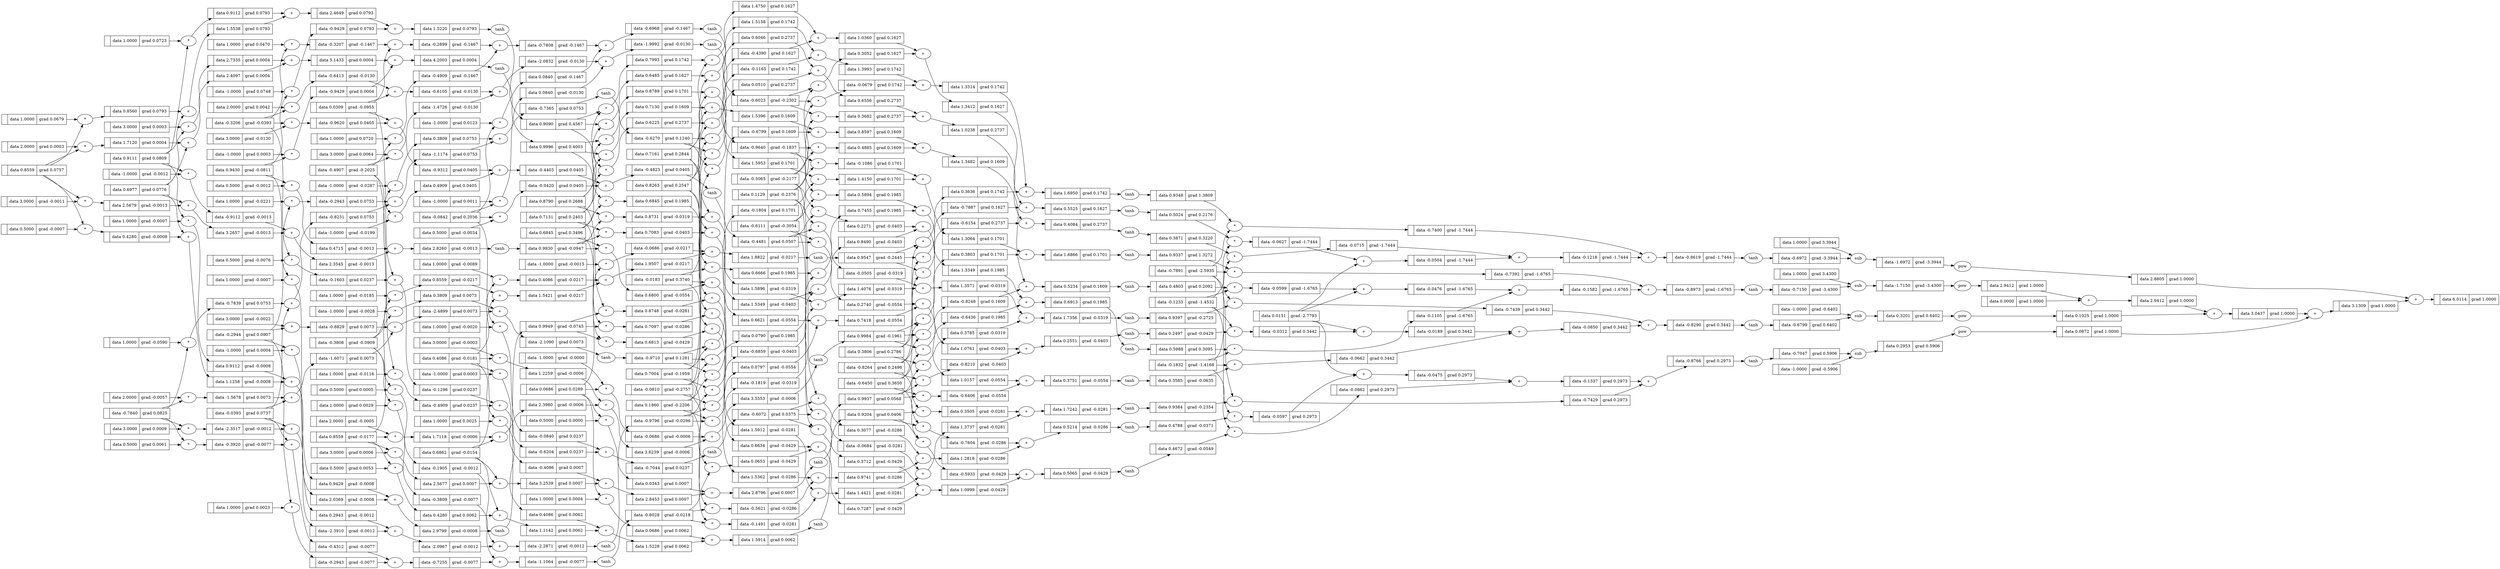 digraph {
	graph [rankdir=LR]
	4357193792 [label="{ | data -0.6204 | grad 0.0237 }" shape=record]
	"4357193792+" [label="+"]
	"4357193792+" -> 4357193792
	4357193888 [label="{ | data 1.0000 | grad -0.0020 }" shape=record]
	4357193984 [label="{ | data -0.0840 | grad 0.0237 }" shape=record]
	"4357193984*" [label="*"]
	"4357193984*" -> 4357193984
	4357194080 [label="{ | data -0.7044 | grad 0.0237 }" shape=record]
	"4357194080+" [label="+"]
	"4357194080+" -> 4357194080
	4357194224 [label="{ | data 0.9204 | grad 0.0406 }" shape=record]
	"4357194224tanh" [label=tanh]
	"4357194224tanh" -> 4357194224
	4357194320 [label="{ | data 0.5000 | grad 0.0053 }" shape=record]
	4357194416 [label="{ | data 0.4280 | grad 0.0062 }" shape=record]
	"4357194416*" [label="*"]
	"4357194416*" -> 4357194416
	4357194512 [label="{ | data 1.1142 | grad 0.0062 }" shape=record]
	"4357194512+" [label="+"]
	"4357194512+" -> 4357194512
	4357194608 [label="{ | data 1.0000 | grad 0.0025 }" shape=record]
	4357194704 [label="{ | data 0.4086 | grad 0.0062 }" shape=record]
	"4357194704*" [label="*"]
	"4357194704*" -> 4357194704
	4357194800 [label="{ | data 1.5228 | grad 0.0062 }" shape=record]
	"4357194800+" [label="+"]
	"4357194800+" -> 4357194800
	4357194896 [label="{ | data 1.0000 | grad 0.0004 }" shape=record]
	4357194992 [label="{ | data 0.0686 | grad 0.0062 }" shape=record]
	"4357194992*" [label="*"]
	"4357194992*" -> 4357194992
	4357195088 [label="{ | data 1.5914 | grad 0.0062 }" shape=record]
	"4357195088+" [label="+"]
	"4357195088+" -> 4357195088
	4357195232 [label="{ | data 0.4788 | grad -0.0371 }" shape=record]
	"4357195232tanh" [label=tanh]
	"4357195232tanh" -> 4357195232
	4357195328 [label="{ | data 0.7097 | grad -0.0286 }" shape=record]
	"4357195328*" [label="*"]
	"4357195328*" -> 4357195328
	4357195424 [label="{ | data 1.5362 | grad -0.0286 }" shape=record]
	"4357195424+" [label="+"]
	"4357195424+" -> 4357195424
	4357195520 [label="{ | data -0.5621 | grad -0.0286 }" shape=record]
	"4357195520*" [label="*"]
	"4357195520*" -> 4357195520
	4357195616 [label="{ | data 0.9741 | grad -0.0286 }" shape=record]
	"4357195616+" [label="+"]
	"4357195616+" -> 4357195616
	4357195712 [label="{ | data 0.3077 | grad -0.0286 }" shape=record]
	"4357195712*" [label="*"]
	"4357195712*" -> 4357195712
	4357195808 [label="{ | data 1.2818 | grad -0.0286 }" shape=record]
	"4357195808+" [label="+"]
	"4357195808+" -> 4357195808
	4357195904 [label="{ | data -0.7604 | grad -0.0286 }" shape=record]
	"4357195904*" [label="*"]
	"4357195904*" -> 4357195904
	4357196000 [label="{ | data 0.5214 | grad -0.0286 }" shape=record]
	"4357196000+" [label="+"]
	"4357196000+" -> 4357196000
	4357196144 [label="{ | data 0.4672 | grad -0.0549 }" shape=record]
	"4357196144tanh" [label=tanh]
	"4357196144tanh" -> 4357196144
	4357196240 [label="{ | data 0.6813 | grad -0.0429 }" shape=record]
	"4357196240*" [label="*"]
	"4357196240*" -> 4357196240
	4357196336 [label="{ | data 0.6634 | grad -0.0429 }" shape=record]
	"4357196336+" [label="+"]
	"4357196336+" -> 4357196336
	4357196432 [label="{ | data 0.0653 | grad -0.0429 }" shape=record]
	"4357196432*" [label="*"]
	"4357196432*" -> 4357196432
	4357196528 [label="{ | data 0.7287 | grad -0.0429 }" shape=record]
	"4357196528+" [label="+"]
	"4357196528+" -> 4357196528
	4357196624 [label="{ | data 0.3712 | grad -0.0429 }" shape=record]
	"4357196624*" [label="*"]
	"4357196624*" -> 4357196624
	4357196720 [label="{ | data 1.0999 | grad -0.0429 }" shape=record]
	"4357196720+" [label="+"]
	"4357196720+" -> 4357196720
	4357196816 [label="{ | data -0.5933 | grad -0.0429 }" shape=record]
	"4357196816*" [label="*"]
	"4357196816*" -> 4357196816
	4357196912 [label="{ | data 0.5065 | grad -0.0429 }" shape=record]
	"4357196912+" [label="+"]
	"4357196912+" -> 4357196912
	4357197056 [label="{ | data 0.9384 | grad -0.2354 }" shape=record]
	"4357197056tanh" [label=tanh]
	"4357197056tanh" -> 4357197056
	4357197152 [label="{ | data 0.8748 | grad -0.0281 }" shape=record]
	"4357197152*" [label="*"]
	"4357197152*" -> 4357197152
	4357197248 [label="{ | data 1.5912 | grad -0.0281 }" shape=record]
	"4357197248+" [label="+"]
	"4357197248+" -> 4357197248
	4357197344 [label="{ | data -0.1491 | grad -0.0281 }" shape=record]
	"4357197344*" [label="*"]
	"4357197344*" -> 4357197344
	4357197440 [label="{ | data 1.4421 | grad -0.0281 }" shape=record]
	"4357197440+" [label="+"]
	"4357197440+" -> 4357197440
	4357197536 [label="{ | data -0.0684 | grad -0.0281 }" shape=record]
	"4357197536*" [label="*"]
	"4357197536*" -> 4357197536
	4357197632 [label="{ | data 1.3737 | grad -0.0281 }" shape=record]
	"4357197632+" [label="+"]
	"4357197632+" -> 4357197632
	4357197728 [label="{ | data 0.3505 | grad -0.0281 }" shape=record]
	"4357197728*" [label="*"]
	"4357197728*" -> 4357197728
	4357165168 [label="{ | data 1.3349 | grad 0.1985 }" shape=record]
	"4357165168+" [label="+"]
	"4357165168+" -> 4357165168
	4357165264 [label="{ | data -0.6436 | grad 0.1985 }" shape=record]
	"4357165264*" [label="*"]
	"4357165264*" -> 4357165264
	4357165360 [label="{ | data 0.6913 | grad 0.1985 }" shape=record]
	"4357165360+" [label="+"]
	"4357165360+" -> 4357165360
	4357165504 [label="{ | data 0.9337 | grad 1.3272 }" shape=record]
	"4357165504tanh" [label=tanh]
	"4357165504tanh" -> 4357165504
	4357165600 [label="{ | data 0.8789 | grad 0.1701 }" shape=record]
	"4357165600*" [label="*"]
	"4357165600*" -> 4357165600
	4357165696 [label="{ | data 1.5953 | grad 0.1701 }" shape=record]
	"4357165696+" [label="+"]
	"4357165696+" -> 4357165696
	4357165792 [label="{ | data -0.1804 | grad 0.1701 }" shape=record]
	"4357165792*" [label="*"]
	"4357165792*" -> 4357165792
	4357165888 [label="{ | data 1.4150 | grad 0.1701 }" shape=record]
	"4357165888+" [label="+"]
	"4357165888+" -> 4357165888
	4357165984 [label="{ | data -0.1086 | grad 0.1701 }" shape=record]
	"4357165984*" [label="*"]
	"4357165984*" -> 4357165984
	4357166080 [label="{ | data 1.3064 | grad 0.1701 }" shape=record]
	"4357166080+" [label="+"]
	"4357166080+" -> 4357166080
	4357166176 [label="{ | data 0.3803 | grad 0.1701 }" shape=record]
	"4357166176*" [label="*"]
	"4357166176*" -> 4357166176
	4357166272 [label="{ | data 1.6866 | grad 0.1701 }" shape=record]
	"4357166272+" [label="+"]
	"4357166272+" -> 4357166272
	4357166416 [label="{ | data -0.7150 | grad -3.4300 }" shape=record]
	"4357166416tanh" [label=tanh]
	"4357166416tanh" -> 4357166416
	4357166512 [label="{ | data -0.0599 | grad -1.6765 }" shape=record]
	"4357166512*" [label="*"]
	"4357166512*" -> 4357166512
	4357166608 [label="{ | data -0.0476 | grad -1.6765 }" shape=record]
	"4357166608+" [label="+"]
	"4357166608+" -> 4357166608
	4357166704 [label="{ | data -0.1105 | grad -1.6765 }" shape=record]
	"4357166704*" [label="*"]
	"4357166704*" -> 4357166704
	4357166800 [label="{ | data -0.1582 | grad -1.6765 }" shape=record]
	"4357166800+" [label="+"]
	"4357166800+" -> 4357166800
	4357166896 [label="{ | data -0.7392 | grad -1.6765 }" shape=record]
	"4357166896*" [label="*"]
	"4357166896*" -> 4357166896
	4357166992 [label="{ | data -0.8973 | grad -1.6765 }" shape=record]
	"4357166992+" [label="+"]
	"4357166992+" -> 4357166992
	4357167136 [label="{ | data 0.9930 | grad -0.0947 }" shape=record]
	"4357167136tanh" [label=tanh]
	"4357167136tanh" -> 4357167136
	4357167232 [label="{ | data 3.0000 | grad -0.0011 }" shape=record]
	4357167328 [label="{ | data 2.5679 | grad -0.0013 }" shape=record]
	"4357167328*" [label="*"]
	"4357167328*" -> 4357167328
	4357167424 [label="{ | data 3.2657 | grad -0.0013 }" shape=record]
	"4357167424+" [label="+"]
	"4357167424+" -> 4357167424
	4357167520 [label="{ | data -1.0000 | grad -0.0012 }" shape=record]
	4357102032 [label="{ | data 0.9430 | grad -0.0811 }" shape=record]
	4357167616 [label="{ | data -0.9112 | grad -0.0013 }" shape=record]
	"4357167616*" [label="*"]
	"4357167616*" -> 4357167616
	4357102176 [label="{ | data 0.8559 | grad 0.0757 }" shape=record]
	4357167712 [label="{ | data 2.3545 | grad -0.0013 }" shape=record]
	"4357167712+" [label="+"]
	"4357167712+" -> 4357167712
	4357102224 [label="{ | data 0.9111 | grad 0.0809 }" shape=record]
	4357167808 [label="{ | data 0.5000 | grad -0.0012 }" shape=record]
	4357102368 [label="{ | data 0.6977 | grad 0.0776 }" shape=record]
	4357167904 [label="{ | data 0.4715 | grad -0.0013 }" shape=record]
	"4357167904*" [label="*"]
	"4357167904*" -> 4357167904
	4357168000 [label="{ | data 2.8260 | grad -0.0013 }" shape=record]
	"4357168000+" [label="+"]
	"4357168000+" -> 4357168000
	4357102512 [label="{ | data -0.7840 | grad 0.0825 }" shape=record]
	4357168144 [label="{ | data -0.9796 | grad -0.0296 }" shape=record]
	"4357168144tanh" [label=tanh]
	"4357168144tanh" -> 4357168144
	4357102656 [label="{ | data -0.2944 | grad 0.0907 }" shape=record]
	4357168240 [label="{ | data 3.0000 | grad 0.0009 }" shape=record]
	4357102752 [label="{ | data -0.3808 | grad -0.0909 }" shape=record]
	4357168336 [label="{ | data -2.3517 | grad -0.0012 }" shape=record]
	"4357168336*" [label="*"]
	"4357168336*" -> 4357168336
	4357102848 [label="{ | data -0.0393 | grad 0.0737 }" shape=record]
	4357168432 [label="{ | data -2.3910 | grad -0.0012 }" shape=record]
	"4357168432+" [label="+"]
	"4357168432+" -> 4357168432
	4357102992 [label="{ | data -0.3206 | grad -0.0393 }" shape=record]
	4357168528 [label="{ | data -1.0000 | grad 0.0004 }" shape=record]
	4357168624 [label="{ | data 0.2943 | grad -0.0012 }" shape=record]
	"4357168624*" [label="*"]
	"4357168624*" -> 4357168624
	4357103136 [label="{ | data -0.4907 | grad -0.2025 }" shape=record]
	4357168720 [label="{ | data -2.0967 | grad -0.0012 }" shape=record]
	"4357168720+" [label="+"]
	"4357168720+" -> 4357168720
	4357103232 [label="{ | data -0.0842 | grad 0.2036 }" shape=record]
	4357168816 [label="{ | data 0.5000 | grad 0.0005 }" shape=record]
	4357103328 [label="{ | data 0.0309 | grad -0.0955 }" shape=record]
	4357168912 [label="{ | data -0.1905 | grad -0.0012 }" shape=record]
	"4357168912*" [label="*"]
	"4357168912*" -> 4357168912
	4357169008 [label="{ | data -2.2871 | grad -0.0012 }" shape=record]
	"4357169008+" [label="+"]
	"4357169008+" -> 4357169008
	4357103472 [label="{ | data 0.8559 | grad -0.0177 }" shape=record]
	4357201984 [label="{ | data 1.7242 | grad -0.0281 }" shape=record]
	"4357201984+" [label="+"]
	"4357201984+" -> 4357201984
	4357202128 [label="{ | data -0.7047 | grad 0.5906 }" shape=record]
	"4357202128tanh" [label=tanh]
	"4357202128tanh" -> 4357202128
	4357202224 [label="{ | data -0.0597 | grad 0.2973 }" shape=record]
	"4357202224*" [label="*"]
	"4357202224*" -> 4357202224
	4357202320 [label="{ | data -0.0475 | grad 0.2973 }" shape=record]
	"4357202320+" [label="+"]
	"4357202320+" -> 4357202320
	4357202416 [label="{ | data -0.0862 | grad 0.2973 }" shape=record]
	"4357202416*" [label="*"]
	"4357202416*" -> 4357202416
	4357202512 [label="{ | data -0.1337 | grad 0.2973 }" shape=record]
	"4357202512+" [label="+"]
	"4357202512+" -> 4357202512
	4357202608 [label="{ | data -0.7429 | grad 0.2973 }" shape=record]
	"4357202608*" [label="*"]
	"4357202608*" -> 4357202608
	4357202704 [label="{ | data -0.8766 | grad 0.2973 }" shape=record]
	"4357202704+" [label="+"]
	"4357202704+" -> 4357202704
	4357202848 [label="{ | data 0.9090 | grad 0.4567 }" shape=record]
	"4357202848tanh" [label=tanh]
	"4357202848tanh" -> 4357202848
	4357202944 [label="{ | data 1.0000 | grad 0.0679 }" shape=record]
	4357203040 [label="{ | data 0.8560 | grad 0.0793 }" shape=record]
	"4357203040*" [label="*"]
	"4357203040*" -> 4357203040
	4357203136 [label="{ | data 1.5538 | grad 0.0793 }" shape=record]
	"4357203136+" [label="+"]
	"4357203136+" -> 4357203136
	4357203232 [label="{ | data 1.0000 | grad 0.0723 }" shape=record]
	4357203328 [label="{ | data 0.9112 | grad 0.0793 }" shape=record]
	"4357203328*" [label="*"]
	"4357203328*" -> 4357203328
	4357203424 [label="{ | data 2.4649 | grad 0.0793 }" shape=record]
	"4357203424+" [label="+"]
	"4357203424+" -> 4357203424
	4357203520 [label="{ | data -1.0000 | grad 0.0748 }" shape=record]
	4357203616 [label="{ | data -0.9429 | grad 0.0793 }" shape=record]
	"4357203616*" [label="*"]
	"4357203616*" -> 4357203616
	4357203712 [label="{ | data 1.5220 | grad 0.0793 }" shape=record]
	"4357203712+" [label="+"]
	"4357203712+" -> 4357203712
	4357203856 [label="{ | data -0.6270 | grad 0.1240 }" shape=record]
	"4357203856tanh" [label=tanh]
	"4357203856tanh" -> 4357203856
	4357203952 [label="{ | data 1.0000 | grad -0.0590 }" shape=record]
	4357204048 [label="{ | data -0.7839 | grad 0.0753 }" shape=record]
	"4357204048*" [label="*"]
	"4357204048*" -> 4357204048
	4357204144 [label="{ | data -0.8231 | grad 0.0753 }" shape=record]
	"4357204144+" [label="+"]
	"4357204144+" -> 4357204144
	4357204240 [label="{ | data 1.0000 | grad -0.0221 }" shape=record]
	4357204336 [label="{ | data -0.2943 | grad 0.0753 }" shape=record]
	"4357204336*" [label="*"]
	"4357204336*" -> 4357204336
	4357204432 [label="{ | data -1.1174 | grad 0.0753 }" shape=record]
	"4357204432+" [label="+"]
	"4357204432+" -> 4357204432
	4357204528 [label="{ | data -1.0000 | grad -0.0287 }" shape=record]
	4357204624 [label="{ | data 0.3809 | grad 0.0753 }" shape=record]
	"4357204624*" [label="*"]
	"4357204624*" -> 4357204624
	4357204720 [label="{ | data -0.7365 | grad 0.0753 }" shape=record]
	"4357204720+" [label="+"]
	"4357204720+" -> 4357204720
	4357204864 [label="{ | data -0.6023 | grad -0.2302 }" shape=record]
	"4357204864tanh" [label=tanh]
	"4357204864tanh" -> 4357204864
	4357204960 [label="{ | data 1.0000 | grad 0.0470 }" shape=record]
	4357205056 [label="{ | data -0.3207 | grad -0.1467 }" shape=record]
	"4357205056*" [label="*"]
	"4357205056*" -> 4357205056
	4357205152 [label="{ | data -0.2899 | grad -0.1467 }" shape=record]
	"4357205152+" [label="+"]
	"4357205152+" -> 4357205152
	4357205248 [label="{ | data 1.0000 | grad 0.0720 }" shape=record]
	4357205344 [label="{ | data -0.4909 | grad -0.1467 }" shape=record]
	"4357205344*" [label="*"]
	"4357205344*" -> 4357205344
	4357205440 [label="{ | data -0.7808 | grad -0.1467 }" shape=record]
	"4357205440+" [label="+"]
	"4357205440+" -> 4357205440
	4357205536 [label="{ | data -1.0000 | grad 0.0123 }" shape=record]
	4357205632 [label="{ | data 0.0840 | grad -0.1467 }" shape=record]
	"4357205632*" [label="*"]
	"4357205632*" -> 4357205632
	4357205728 [label="{ | data -0.6968 | grad -0.1467 }" shape=record]
	"4357205728+" [label="+"]
	"4357205728+" -> 4357205728
	4357205872 [label="{ | data 0.9547 | grad -0.2445 }" shape=record]
	"4357205872tanh" [label=tanh]
	"4357205872tanh" -> 4357205872
	4357205968 [label="{ | data 1.0000 | grad -0.0185 }" shape=record]
	4357173312 [label="{ | data -0.4481 | grad 0.0507 }" shape=record]
	"4357173312tanh" [label=tanh]
	"4357173312tanh" -> 4357173312
	4357173408 [label="{ | data 3.0000 | grad -0.0130 }" shape=record]
	4357173504 [label="{ | data -0.9620 | grad 0.0405 }" shape=record]
	"4357173504*" [label="*"]
	"4357173504*" -> 4357173504
	4357173600 [label="{ | data -0.9312 | grad 0.0405 }" shape=record]
	"4357173600+" [label="+"]
	"4357173600+" -> 4357173600
	4357173696 [label="{ | data -1.0000 | grad -0.0199 }" shape=record]
	4357173792 [label="{ | data 0.4909 | grad 0.0405 }" shape=record]
	"4357173792*" [label="*"]
	"4357173792*" -> 4357173792
	4357173888 [label="{ | data -0.4403 | grad 0.0405 }" shape=record]
	"4357173888+" [label="+"]
	"4357173888+" -> 4357173888
	4357173984 [label="{ | data 0.5000 | grad -0.0034 }" shape=record]
	4357174080 [label="{ | data -0.0420 | grad 0.0405 }" shape=record]
	"4357174080*" [label="*"]
	"4357174080*" -> 4357174080
	4357174176 [label="{ | data -0.4823 | grad 0.0405 }" shape=record]
	"4357174176+" [label="+"]
	"4357174176+" -> 4357174176
	4357174320 [label="{ | data 0.9937 | grad 0.0568 }" shape=record]
	"4357174320tanh" [label=tanh]
	"4357174320tanh" -> 4357174320
	4357174416 [label="{ | data 3.0000 | grad 0.0006 }" shape=record]
	4357174512 [label="{ | data 2.5677 | grad 0.0007 }" shape=record]
	"4357174512*" [label="*"]
	"4357174512*" -> 4357174512
	4357174608 [label="{ | data 3.2539 | grad 0.0007 }" shape=record]
	"4357174608+" [label="+"]
	"4357174608+" -> 4357174608
	4357174704 [label="{ | data -1.0000 | grad 0.0003 }" shape=record]
	4357174800 [label="{ | data -0.4086 | grad 0.0007 }" shape=record]
	"4357174800*" [label="*"]
	"4357174800*" -> 4357174800
	4357174896 [label="{ | data 2.8453 | grad 0.0007 }" shape=record]
	"4357174896+" [label="+"]
	"4357174896+" -> 4357174896
	4357174992 [label="{ | data 0.5000 | grad 0.0000 }" shape=record]
	4357175088 [label="{ | data 0.0343 | grad 0.0007 }" shape=record]
	"4357175088*" [label="*"]
	"4357175088*" -> 4357175088
	4357175184 [label="{ | data 2.8796 | grad 0.0007 }" shape=record]
	"4357175184+" [label="+"]
	"4357175184+" -> 4357175184
	4357175328 [label="{ | data 0.2497 | grad -0.0429 }" shape=record]
	"4357175328tanh" [label=tanh]
	"4357175328tanh" -> 4357175328
	4357175424 [label="{ | data 0.7083 | grad -0.0403 }" shape=record]
	"4357175424*" [label="*"]
	"4357175424*" -> 4357175424
	4357175520 [label="{ | data 1.5349 | grad -0.0403 }" shape=record]
	"4357175520+" [label="+"]
	"4357175520+" -> 4357175520
	4357175616 [label="{ | data -0.6859 | grad -0.0403 }" shape=record]
	"4357175616*" [label="*"]
	"4357175616*" -> 4357175616
	4357175712 [label="{ | data 0.8490 | grad -0.0403 }" shape=record]
	"4357175712+" [label="+"]
	"4357175712+" -> 4357175712
	4357175808 [label="{ | data 0.2271 | grad -0.0403 }" shape=record]
	"4357175808*" [label="*"]
	"4357175808*" -> 4357175808
	4357175904 [label="{ | data 1.0761 | grad -0.0403 }" shape=record]
	"4357175904+" [label="+"]
	"4357175904+" -> 4357175904
	4357176000 [label="{ | data -0.8210 | grad -0.0403 }" shape=record]
	"4357176000*" [label="*"]
	"4357176000*" -> 4357176000
	4357176096 [label="{ | data 0.2551 | grad -0.0403 }" shape=record]
	"4357176096+" [label="+"]
	"4357176096+" -> 4357176096
	4357176240 [label="{ | data 0.3585 | grad -0.0635 }" shape=record]
	"4357176240tanh" [label=tanh]
	"4357176240tanh" -> 4357176240
	4357176336 [label="{ | data 0.6800 | grad -0.0554 }" shape=record]
	"4357176336*" [label="*"]
	"4357176336*" -> 4357176336
	4357176432 [label="{ | data 0.6621 | grad -0.0554 }" shape=record]
	"4357176432+" [label="+"]
	"4357176432+" -> 4357176432
	4357176528 [label="{ | data 0.0797 | grad -0.0554 }" shape=record]
	"4357176528*" [label="*"]
	"4357176528*" -> 4357176528
	4357176624 [label="{ | data 0.7418 | grad -0.0554 }" shape=record]
	"4357176624+" [label="+"]
	"4357176624+" -> 4357176624
	4357176720 [label="{ | data 0.2740 | grad -0.0554 }" shape=record]
	"4357176720*" [label="*"]
	"4357176720*" -> 4357176720
	4357176816 [label="{ | data 1.0157 | grad -0.0554 }" shape=record]
	"4357176816+" [label="+"]
	"4357176816+" -> 4357176816
	4357176912 [label="{ | data -0.6406 | grad -0.0554 }" shape=record]
	"4357176912*" [label="*"]
	"4357176912*" -> 4357176912
	4357177008 [label="{ | data 0.3751 | grad -0.0554 }" shape=record]
	"4357177008+" [label="+"]
	"4357177008+" -> 4357177008
	4357177152 [label="{ | data 0.9397 | grad -0.2725 }" shape=record]
	"4357177152tanh" [label=tanh]
	"4357177152tanh" -> 4357177152
	4357177248 [label="{ | data 0.8731 | grad -0.0319 }" shape=record]
	"4357177248*" [label="*"]
	"4357177248*" -> 4357177248
	4357046336 [label="{ | data 0.4086 | grad -0.0181 }" shape=record]
	4357210224 [label="{ | data 0.8559 | grad -0.0217 }" shape=record]
	"4357210224*" [label="*"]
	"4357210224*" -> 4357210224
	4357046432 [label="{ | data 0.0686 | grad 0.0289 }" shape=record]
	4357210320 [label="{ | data 1.5421 | grad -0.0217 }" shape=record]
	"4357210320+" [label="+"]
	"4357210320+" -> 4357210320
	4357046528 [label="{ | data 0.6862 | grad -0.0154 }" shape=record]
	4357210416 [label="{ | data 1.0000 | grad -0.0089 }" shape=record]
	4357210512 [label="{ | data 0.4086 | grad -0.0217 }" shape=record]
	"4357210512*" [label="*"]
	"4357210512*" -> 4357210512
	4357046768 [label="{ | data 0.7131 | grad 0.2403 }" shape=record]
	4357210608 [label="{ | data 1.9507 | grad -0.0217 }" shape=record]
	"4357210608+" [label="+"]
	"4357210608+" -> 4357210608
	4357210704 [label="{ | data -1.0000 | grad -0.0015 }" shape=record]
	4357046912 [label="{ | data 0.7004 | grad -0.1959 }" shape=record]
	4357210800 [label="{ | data -0.0686 | grad -0.0217 }" shape=record]
	"4357210800*" [label="*"]
	"4357210800*" -> 4357210800
	4357047008 [label="{ | data -0.5065 | grad -0.2177 }" shape=record]
	4357210896 [label="{ | data 1.8822 | grad -0.0217 }" shape=record]
	"4357210896+" [label="+"]
	"4357210896+" -> 4357210896
	4357047104 [label="{ | data -0.8264 | grad 0.2496 }" shape=record]
	4357047200 [label="{ | data 0.8263 | grad 0.2547 }" shape=record]
	4357211040 [label="{ | data 0.5024 | grad 0.2176 }" shape=record]
	"4357211040tanh" [label=tanh]
	"4357211040tanh" -> 4357211040
	4357211136 [label="{ | data 0.6485 | grad 0.1627 }" shape=record]
	"4357211136*" [label="*"]
	"4357211136*" -> 4357211136
	4357047344 [label="{ | data 0.6845 | grad 0.3496 }" shape=record]
	4357211232 [label="{ | data 1.4750 | grad 0.1627 }" shape=record]
	"4357211232+" [label="+"]
	"4357211232+" -> 4357211232
	4357047488 [label="{ | data -0.0810 | grad -0.2757 }" shape=record]
	4357211328 [label="{ | data -0.4390 | grad 0.1627 }" shape=record]
	"4357211328*" [label="*"]
	"4357211328*" -> 4357211328
	4357047584 [label="{ | data -0.6111 | grad -0.3054 }" shape=record]
	4357211424 [label="{ | data 1.0360 | grad 0.1627 }" shape=record]
	"4357211424+" [label="+"]
	"4357211424+" -> 4357211424
	4357047680 [label="{ | data -0.6450 | grad 0.3650 }" shape=record]
	4357211520 [label="{ | data 0.3052 | grad 0.1627 }" shape=record]
	"4357211520*" [label="*"]
	"4357211520*" -> 4357211520
	4357047776 [label="{ | data -0.0183 | grad 0.3740 }" shape=record]
	4357211616 [label="{ | data 1.3412 | grad 0.1627 }" shape=record]
	"4357211616+" [label="+"]
	"4357211616+" -> 4357211616
	4357211712 [label="{ | data -0.7887 | grad 0.1627 }" shape=record]
	"4357211712*" [label="*"]
	"4357211712*" -> 4357211712
	4357047920 [label="{ | data 0.8790 | grad 0.2688 }" shape=record]
	4357211808 [label="{ | data 0.5525 | grad 0.1627 }" shape=record]
	"4357211808+" [label="+"]
	"4357211808+" -> 4357211808
	4357048064 [label="{ | data 0.1860 | grad -0.2206 }" shape=record]
	4357211952 [label="{ | data 0.3871 | grad 0.3220 }" shape=record]
	"4357211952tanh" [label=tanh]
	"4357211952tanh" -> 4357211952
	4357048160 [label="{ | data 0.1129 | grad -0.2376 }" shape=record]
	4357212048 [label="{ | data 0.6225 | grad 0.2737 }" shape=record]
	"4357212048*" [label="*"]
	"4357212048*" -> 4357212048
	4357048256 [label="{ | data 0.3806 | grad 0.2786 }" shape=record]
	4357212144 [label="{ | data 0.6046 | grad 0.2737 }" shape=record]
	"4357212144+" [label="+"]
	"4357212144+" -> 4357212144
	4357048352 [label="{ | data 0.7161 | grad 0.2844 }" shape=record]
	4357212240 [label="{ | data 0.0510 | grad 0.2737 }" shape=record]
	"4357212240*" [label="*"]
	"4357212240*" -> 4357212240
	4357212336 [label="{ | data 0.6556 | grad 0.2737 }" shape=record]
	"4357212336+" [label="+"]
	"4357212336+" -> 4357212336
	4357048592 [label="{ | data -0.1233 | grad -1.4532 }" shape=record]
	4357212432 [label="{ | data 0.3682 | grad 0.2737 }" shape=record]
	"4357212432*" [label="*"]
	"4357212432*" -> 4357212432
	4357212528 [label="{ | data 1.0238 | grad 0.2737 }" shape=record]
	"4357212528+" [label="+"]
	"4357212528+" -> 4357212528
	4357048736 [label="{ | data -0.1832 | grad -1.4168 }" shape=record]
	4357212624 [label="{ | data -0.6154 | grad 0.2737 }" shape=record]
	"4357212624*" [label="*"]
	"4357212624*" -> 4357212624
	4357048832 [label="{ | data -0.7891 | grad -2.5935 }" shape=record]
	4357212720 [label="{ | data 0.4084 | grad 0.2737 }" shape=record]
	"4357212720+" [label="+"]
	"4357212720+" -> 4357212720
	4357048928 [label="{ | data 0.0151 | grad -2.7793 }" shape=record]
	4357212864 [label="{ | data 0.9348 | grad 1.3809 }" shape=record]
	"4357212864tanh" [label=tanh]
	"4357212864tanh" -> 4357212864
	4357049072 [label="{ | data 1.0000 | grad 3.4300 }" shape=record]
	4357212960 [label="{ | data 0.7993 | grad 0.1742 }" shape=record]
	"4357212960*" [label="*"]
	"4357212960*" -> 4357212960
	4357049168 [label="{ | data 0.9996 | grad 0.4003 }" shape=record]
	"4357049168tanh" [label=tanh]
	"4357049168tanh" -> 4357049168
	4357213056 [label="{ | data 1.5158 | grad 0.1742 }" shape=record]
	"4357213056+" [label="+"]
	"4357213056+" -> 4357213056
	4357049264 [label="{ | data 2.0000 | grad 0.0003 }" shape=record]
	4357213152 [label="{ | data -0.1165 | grad 0.1742 }" shape=record]
	"4357213152*" [label="*"]
	"4357213152*" -> 4357213152
	4357049360 [label="{ | data 1.7120 | grad 0.0004 }" shape=record]
	"4357049360*" [label="*"]
	"4357049360*" -> 4357049360
	4357213248 [label="{ | data 1.3993 | grad 0.1742 }" shape=record]
	"4357213248+" [label="+"]
	"4357213248+" -> 4357213248
	4357049456 [label="{ | data 2.4097 | grad 0.0004 }" shape=record]
	"4357049456+" [label="+"]
	"4357049456+" -> 4357049456
	4357213344 [label="{ | data -0.0679 | grad 0.1742 }" shape=record]
	"4357213344*" [label="*"]
	"4357213344*" -> 4357213344
	4357049552 [label="{ | data 3.0000 | grad 0.0003 }" shape=record]
	4357213440 [label="{ | data 1.3314 | grad 0.1742 }" shape=record]
	"4357213440+" [label="+"]
	"4357213440+" -> 4357213440
	4357049648 [label="{ | data 2.7335 | grad 0.0004 }" shape=record]
	"4357049648*" [label="*"]
	"4357049648*" -> 4357049648
	4357213536 [label="{ | data 0.3636 | grad 0.1742 }" shape=record]
	"4357213536*" [label="*"]
	"4357213536*" -> 4357213536
	4357049744 [label="{ | data 5.1433 | grad 0.0004 }" shape=record]
	"4357049744+" [label="+"]
	"4357049744+" -> 4357049744
	4357213632 [label="{ | data 1.6950 | grad 0.1742 }" shape=record]
	"4357213632+" [label="+"]
	"4357213632+" -> 4357213632
	4357049840 [label="{ | data -1.0000 | grad 0.0003 }" shape=record]
	4357049936 [label="{ | data -0.9429 | grad 0.0004 }" shape=record]
	"4357049936*" [label="*"]
	"4357049936*" -> 4357049936
	4357213776 [label="{ | data -0.6972 | grad -3.3944 }" shape=record]
	"4357213776tanh" [label=tanh]
	"4357213776tanh" -> 4357213776
	4357050032 [label="{ | data 4.2003 | grad 0.0004 }" shape=record]
	"4357050032+" [label="+"]
	"4357050032+" -> 4357050032
	4357213872 [label="{ | data -0.0627 | grad -1.7444 }" shape=record]
	"4357213872*" [label="*"]
	"4357213872*" -> 4357213872
	4357050128 [label="{ | data -0.9710 | grad 0.1281 }" shape=record]
	"4357050128tanh" [label=tanh]
	"4357050128tanh" -> 4357050128
	4357213968 [label="{ | data -0.0504 | grad -1.7444 }" shape=record]
	"4357213968+" [label="+"]
	"4357213968+" -> 4357213968
	4357050224 [label="{ | data 2.0000 | grad -0.0057 }" shape=record]
	4357214064 [label="{ | data -0.0715 | grad -1.7444 }" shape=record]
	"4357214064*" [label="*"]
	"4357214064*" -> 4357214064
	4357050320 [label="{ | data -1.5678 | grad 0.0073 }" shape=record]
	"4357050320*" [label="*"]
	"4357050320*" -> 4357050320
	4357214160 [label="{ | data -0.1218 | grad -1.7444 }" shape=record]
	"4357214160+" [label="+"]
	"4357214160+" -> 4357214160
	4357185600 [label="{ | data 1.5896 | grad -0.0319 }" shape=record]
	"4357185600+" [label="+"]
	"4357185600+" -> 4357185600
	4357185696 [label="{ | data -0.1819 | grad -0.0319 }" shape=record]
	"4357185696*" [label="*"]
	"4357185696*" -> 4357185696
	4357185792 [label="{ | data 1.4076 | grad -0.0319 }" shape=record]
	"4357185792+" [label="+"]
	"4357185792+" -> 4357185792
	4357185888 [label="{ | data -0.0505 | grad -0.0319 }" shape=record]
	"4357185888*" [label="*"]
	"4357185888*" -> 4357185888
	4357185984 [label="{ | data 1.3571 | grad -0.0319 }" shape=record]
	"4357185984+" [label="+"]
	"4357185984+" -> 4357185984
	4357186080 [label="{ | data 0.3785 | grad -0.0319 }" shape=record]
	"4357186080*" [label="*"]
	"4357186080*" -> 4357186080
	4357186176 [label="{ | data 1.7356 | grad -0.0319 }" shape=record]
	"4357186176+" [label="+"]
	"4357186176+" -> 4357186176
	4357186320 [label="{ | data -0.6799 | grad 0.6402 }" shape=record]
	"4357186320tanh" [label=tanh]
	"4357186320tanh" -> 4357186320
	4357186416 [label="{ | data -0.0312 | grad 0.3442 }" shape=record]
	"4357186416*" [label="*"]
	"4357186416*" -> 4357186416
	4357186512 [label="{ | data -0.0189 | grad 0.3442 }" shape=record]
	"4357186512+" [label="+"]
	"4357186512+" -> 4357186512
	4357186608 [label="{ | data -0.0662 | grad 0.3442 }" shape=record]
	"4357186608*" [label="*"]
	"4357186608*" -> 4357186608
	4357186704 [label="{ | data -0.0850 | grad 0.3442 }" shape=record]
	"4357186704+" [label="+"]
	"4357186704+" -> 4357186704
	4357186800 [label="{ | data -0.7439 | grad 0.3442 }" shape=record]
	"4357186800*" [label="*"]
	"4357186800*" -> 4357186800
	4357186896 [label="{ | data -0.8290 | grad 0.3442 }" shape=record]
	"4357186896+" [label="+"]
	"4357186896+" -> 4357186896
	4357187040 [label="{ | data 0.9949 | grad -0.0745 }" shape=record]
	"4357187040tanh" [label=tanh]
	"4357187040tanh" -> 4357187040
	4357187136 [label="{ | data 0.5000 | grad -0.0007 }" shape=record]
	4357187232 [label="{ | data 0.4280 | grad -0.0008 }" shape=record]
	"4357187232*" [label="*"]
	"4357187232*" -> 4357187232
	4357187328 [label="{ | data 1.1258 | grad -0.0008 }" shape=record]
	"4357187328+" [label="+"]
	"4357187328+" -> 4357187328
	4357187424 [label="{ | data 1.0000 | grad -0.0007 }" shape=record]
	4357187520 [label="{ | data 0.9112 | grad -0.0008 }" shape=record]
	"4357187520*" [label="*"]
	"4357187520*" -> 4357187520
	4357187616 [label="{ | data 2.0369 | grad -0.0008 }" shape=record]
	"4357187616+" [label="+"]
	"4357187616+" -> 4357187616
	4357187712 [label="{ | data 1.0000 | grad -0.0007 }" shape=record]
	4357187808 [label="{ | data 0.9429 | grad -0.0008 }" shape=record]
	"4357187808*" [label="*"]
	"4357187808*" -> 4357187808
	4357187904 [label="{ | data 2.9799 | grad -0.0008 }" shape=record]
	"4357187904+" [label="+"]
	"4357187904+" -> 4357187904
	4357188048 [label="{ | data -0.8028 | grad -0.0218 }" shape=record]
	"4357188048tanh" [label=tanh]
	"4357188048tanh" -> 4357188048
	4357188144 [label="{ | data 0.5000 | grad 0.0061 }" shape=record]
	4357188240 [label="{ | data -0.3920 | grad -0.0077 }" shape=record]
	"4357188240*" [label="*"]
	"4357188240*" -> 4357188240
	4357188336 [label="{ | data -0.4312 | grad -0.0077 }" shape=record]
	"4357188336+" [label="+"]
	"4357188336+" -> 4357188336
	4357188432 [label="{ | data 1.0000 | grad 0.0023 }" shape=record]
	4357188528 [label="{ | data -0.2943 | grad -0.0077 }" shape=record]
	"4357188528*" [label="*"]
	"4357188528*" -> 4357188528
	4357188624 [label="{ | data -0.7255 | grad -0.0077 }" shape=record]
	"4357188624+" [label="+"]
	"4357188624+" -> 4357188624
	4357188720 [label="{ | data 1.0000 | grad 0.0029 }" shape=record]
	4357188816 [label="{ | data -0.3809 | grad -0.0077 }" shape=record]
	"4357188816*" [label="*"]
	"4357188816*" -> 4357188816
	4357188912 [label="{ | data -1.1064 | grad -0.0077 }" shape=record]
	"4357188912+" [label="+"]
	"4357188912+" -> 4357188912
	4357189056 [label="{ | data -0.6072 | grad 0.0375 }" shape=record]
	"4357189056tanh" [label=tanh]
	"4357189056tanh" -> 4357189056
	4357189152 [label="{ | data 0.5000 | grad -0.0076 }" shape=record]
	4357189248 [label="{ | data -0.1603 | grad 0.0237 }" shape=record]
	"4357189248*" [label="*"]
	"4357189248*" -> 4357189248
	4357189344 [label="{ | data -0.1296 | grad 0.0237 }" shape=record]
	"4357189344+" [label="+"]
	"4357189344+" -> 4357189344
	4357189440 [label="{ | data 1.0000 | grad -0.0116 }" shape=record]
	4357189536 [label="{ | data -0.4909 | grad 0.0237 }" shape=record]
	"4357189536*" [label="*"]
	"4357189536*" -> 4357189536
	4357156976 [label="{ | data -1.6071 | grad 0.0073 }" shape=record]
	"4357156976+" [label="+"]
	"4357156976+" -> 4357156976
	4357222512 [label="{ | data -0.7400 | grad -1.7444 }" shape=record]
	"4357222512*" [label="*"]
	"4357222512*" -> 4357222512
	4357157072 [label="{ | data 3.0000 | grad -0.0022 }" shape=record]
	4357222608 [label="{ | data -0.8619 | grad -1.7444 }" shape=record]
	"4357222608+" [label="+"]
	"4357222608+" -> 4357222608
	4357222704 [label="{ | data -1.7150 | grad -3.4300 }" shape=record]
	"4357222704sub" [label=sub]
	"4357222704sub" -> 4357222704
	4357157168 [label="{ | data -0.8829 | grad 0.0073 }" shape=record]
	"4357157168*" [label="*"]
	"4357157168*" -> 4357157168
	4357222800 [label="{ | data 2.9412 | grad 1.0000 }" shape=record]
	"4357222800pow" [label=pow]
	"4357222800pow" -> 4357222800
	4357157264 [label="{ | data -2.4899 | grad 0.0073 }" shape=record]
	"4357157264+" [label="+"]
	"4357157264+" -> 4357157264
	4357222848 [label="{ | data 0.0000 | grad 1.0000 }" shape=record]
	4357222896 [label="{ | data 2.9412 | grad 1.0000 }" shape=record]
	"4357222896+" [label="+"]
	"4357222896+" -> 4357222896
	4357157360 [label="{ | data -1.0000 | grad -0.0028 }" shape=record]
	4357222944 [label="{ | data -1.0000 | grad -0.6402 }" shape=record]
	4357157456 [label="{ | data 0.3809 | grad 0.0073 }" shape=record]
	"4357157456*" [label="*"]
	"4357157456*" -> 4357157456
	4357222992 [label="{ | data 0.3201 | grad 0.6402 }" shape=record]
	"4357222992sub" [label=sub]
	"4357222992sub" -> 4357222992
	4357223040 [label="{ | data 0.1025 | grad 1.0000 }" shape=record]
	"4357223040pow" [label=pow]
	"4357223040pow" -> 4357223040
	4357223088 [label="{ | data 3.0437 | grad 1.0000 }" shape=record]
	"4357223088+" [label="+"]
	"4357223088+" -> 4357223088
	4357157552 [label="{ | data -2.1090 | grad 0.0073 }" shape=record]
	"4357157552+" [label="+"]
	"4357157552+" -> 4357157552
	4357223136 [label="{ | data -1.0000 | grad -0.5906 }" shape=record]
	4357157648 [label="{ | data -0.9640 | grad -0.1837 }" shape=record]
	"4357157648tanh" [label=tanh]
	"4357157648tanh" -> 4357157648
	4357223184 [label="{ | data 0.2953 | grad 0.5906 }" shape=record]
	"4357223184sub" [label=sub]
	"4357223184sub" -> 4357223184
	4357223232 [label="{ | data 0.0872 | grad 1.0000 }" shape=record]
	"4357223232pow" [label=pow]
	"4357223232pow" -> 4357223232
	4357223280 [label="{ | data 3.1309 | grad 1.0000 }" shape=record]
	"4357223280+" [label="+"]
	"4357223280+" -> 4357223280
	4357157744 [label="{ | data 2.0000 | grad 0.0042 }" shape=record]
	4357223328 [label="{ | data 1.0000 | grad 3.3944 }" shape=record]
	4357157840 [label="{ | data -0.6413 | grad -0.0130 }" shape=record]
	"4357157840*" [label="*"]
	"4357157840*" -> 4357157840
	4357223376 [label="{ | data -1.6972 | grad -3.3944 }" shape=record]
	"4357223376sub" [label=sub]
	"4357223376sub" -> 4357223376
	4357223424 [label="{ | data 2.8805 | grad 1.0000 }" shape=record]
	"4357223424pow" [label=pow]
	"4357223424pow" -> 4357223424
	4357157936 [label="{ | data -0.6105 | grad -0.0130 }" shape=record]
	"4357157936+" [label="+"]
	"4357157936+" -> 4357157936
	4357223520 [label="{ | data 6.0114 | grad 1.0000 }" shape=record]
	"4357223520+" [label="+"]
	"4357223520+" -> 4357223520
	4357158032 [label="{ | data 3.0000 | grad 0.0064 }" shape=record]
	4357158128 [label="{ | data -1.4726 | grad -0.0130 }" shape=record]
	"4357158128*" [label="*"]
	"4357158128*" -> 4357158128
	4357158224 [label="{ | data -2.0832 | grad -0.0130 }" shape=record]
	"4357158224+" [label="+"]
	"4357158224+" -> 4357158224
	4357158320 [label="{ | data -1.0000 | grad 0.0011 }" shape=record]
	4357158416 [label="{ | data 0.0840 | grad -0.0130 }" shape=record]
	"4357158416*" [label="*"]
	"4357158416*" -> 4357158416
	4357158512 [label="{ | data -1.9992 | grad -0.0130 }" shape=record]
	"4357158512+" [label="+"]
	"4357158512+" -> 4357158512
	4357158608 [label="{ | data 0.9984 | grad -0.1961 }" shape=record]
	"4357158608tanh" [label=tanh]
	"4357158608tanh" -> 4357158608
	4357158704 [label="{ | data 2.0000 | grad -0.0005 }" shape=record]
	4357158800 [label="{ | data 1.7118 | grad -0.0006 }" shape=record]
	"4357158800*" [label="*"]
	"4357158800*" -> 4357158800
	4357158896 [label="{ | data 2.3980 | grad -0.0006 }" shape=record]
	"4357158896+" [label="+"]
	"4357158896+" -> 4357158896
	4357158992 [label="{ | data 3.0000 | grad -0.0003 }" shape=record]
	4357159088 [label="{ | data 1.2259 | grad -0.0006 }" shape=record]
	"4357159088*" [label="*"]
	"4357159088*" -> 4357159088
	4357159184 [label="{ | data 3.6239 | grad -0.0006 }" shape=record]
	"4357159184+" [label="+"]
	"4357159184+" -> 4357159184
	4357159280 [label="{ | data -1.0000 | grad -0.0000 }" shape=record]
	4357159376 [label="{ | data -0.0686 | grad -0.0006 }" shape=record]
	"4357159376*" [label="*"]
	"4357159376*" -> 4357159376
	4357159472 [label="{ | data 3.5553 | grad -0.0006 }" shape=record]
	"4357159472+" [label="+"]
	"4357159472+" -> 4357159472
	4357159568 [label="{ | data 0.4803 | grad 0.2092 }" shape=record]
	"4357159568tanh" [label=tanh]
	"4357159568tanh" -> 4357159568
	4357159664 [label="{ | data 0.7130 | grad 0.1609 }" shape=record]
	"4357159664*" [label="*"]
	"4357159664*" -> 4357159664
	4357159760 [label="{ | data 1.5396 | grad 0.1609 }" shape=record]
	"4357159760+" [label="+"]
	"4357159760+" -> 4357159760
	4357159856 [label="{ | data -0.6799 | grad 0.1609 }" shape=record]
	"4357159856*" [label="*"]
	"4357159856*" -> 4357159856
	4357159952 [label="{ | data 0.8597 | grad 0.1609 }" shape=record]
	"4357159952+" [label="+"]
	"4357159952+" -> 4357159952
	4357160048 [label="{ | data 0.4885 | grad 0.1609 }" shape=record]
	"4357160048*" [label="*"]
	"4357160048*" -> 4357160048
	4357160144 [label="{ | data 1.3482 | grad 0.1609 }" shape=record]
	"4357160144+" [label="+"]
	"4357160144+" -> 4357160144
	4357160240 [label="{ | data -0.8248 | grad 0.1609 }" shape=record]
	"4357160240*" [label="*"]
	"4357160240*" -> 4357160240
	4357160336 [label="{ | data 0.5234 | grad 0.1609 }" shape=record]
	"4357160336+" [label="+"]
	"4357160336+" -> 4357160336
	4357160432 [label="{ | data 0.5988 | grad 0.3095 }" shape=record]
	"4357160432tanh" [label=tanh]
	"4357160432tanh" -> 4357160432
	4357160528 [label="{ | data 0.6845 | grad 0.1985 }" shape=record]
	"4357160528*" [label="*"]
	"4357160528*" -> 4357160528
	4357160624 [label="{ | data 0.6666 | grad 0.1985 }" shape=record]
	"4357160624+" [label="+"]
	"4357160624+" -> 4357160624
	4357160720 [label="{ | data 0.0790 | grad 0.1985 }" shape=record]
	"4357160720*" [label="*"]
	"4357160720*" -> 4357160720
	4357160816 [label="{ | data 0.7455 | grad 0.1985 }" shape=record]
	"4357160816+" [label="+"]
	"4357160816+" -> 4357160816
	4357160912 [label="{ | data 0.5894 | grad 0.1985 }" shape=record]
	"4357160912*" [label="*"]
	"4357160912*" -> 4357160912
	4357204960 -> "4357205056*"
	4357102848 -> "4357168432+"
	4357049936 -> "4357050032+"
	4357169008 -> "4357168144tanh"
	4357223040 -> "4357223088+"
	4357046528 -> "4357194512+"
	4357049648 -> "4357049744+"
	4357159280 -> "4357159376*"
	4357194608 -> "4357194704*"
	4357204528 -> "4357204624*"
	4357046432 -> "4357210800*"
	4357102752 -> "4357188816*"
	4357048592 -> "4357186416*"
	4357049168 -> "4357160528*"
	4357102176 -> "4357049360*"
	4357213776 -> "4357223376sub"
	4357159760 -> "4357159952+"
	4357102368 -> "4357187328+"
	4357203856 -> "4357213152*"
	4357167328 -> "4357167424+"
	4357196624 -> "4357196720+"
	4357102656 -> "4357168624*"
	4357102032 -> "4357049936*"
	4357177152 -> "4357186800*"
	4357166080 -> "4357166272+"
	4357197152 -> "4357197248+"
	4357166608 -> "4357166800+"
	4357158608 -> "4357166176*"
	4357195616 -> "4357195808+"
	4357102176 -> "4357187232*"
	4357210608 -> "4357210896+"
	4357189056 -> "4357195712*"
	4357158032 -> "4357158128*"
	4357048736 -> "4357166704*"
	4357194320 -> "4357194416*"
	4357158992 -> "4357159088*"
	4357174704 -> "4357174800*"
	4357168912 -> "4357169008+"
	4357102032 -> "4357187808*"
	4357214160 -> "4357222608+"
	4357188816 -> "4357188912+"
	4357047344 -> "4357176336*"
	4357204864 -> "4357211520*"
	4357103328 -> "4357157936+"
	4357046768 -> "4357175424*"
	4357159088 -> "4357159184+"
	4357187904 -> "4357187040tanh"
	4357160048 -> "4357160144+"
	4357205056 -> "4357205152+"
	4357046336 -> "4357194704*"
	4357223136 -> "4357223184sub"
	4357195904 -> "4357196000+"
	4357157264 -> "4357157552+"
	4357168432 -> "4357168720+"
	4357102512 -> "4357188240*"
	4357202224 -> "4357202320+"
	4357166896 -> "4357166992+"
	4357174320 -> "4357176912*"
	4357048736 -> "4357214064*"
	4357103136 -> "4357158128*"
	4357103328 -> "4357189344+"
	4357185792 -> "4357185984+"
	4357157072 -> "4357157168*"
	4357211424 -> "4357211616+"
	4357047488 -> "4357160720*"
	4357187040 -> "4357195328*"
	4357204240 -> "4357204336*"
	4357047104 -> "4357211712*"
	4357193888 -> "4357193984*"
	4357048256 -> "4357166176*"
	4357049168 -> "4357165600*"
	4357047584 -> "4357176720*"
	4357103136 -> "4357189536*"
	4357046912 -> "4357195520*"
	4357222848 -> "4357222896+"
	4357194416 -> "4357194512+"
	4357047920 -> "4357212960*"
	4357213440 -> "4357213632+"
	4357204336 -> "4357204432+"
	4357174176 -> "4357173312tanh"
	4357047344 -> "4357212048*"
	4357223376 -> "4357223424pow"
	4357050128 -> "4357159856*"
	4357213968 -> "4357214160+"
	4357160816 -> "4357165168+"
	4357048832 -> "4357202608*"
	4357048064 -> "4357165792*"
	4357167712 -> "4357168000+"
	4357166176 -> "4357166272+"
	4357102992 -> "4357173504*"
	4357196432 -> "4357196528+"
	4357187616 -> "4357187904+"
	4357188048 -> "4357196432*"
	4357205872 -> "4357212624*"
	4357187328 -> "4357187616+"
	4357165888 -> "4357166080+"
	4357186080 -> "4357186176+"
	4357205728 -> "4357204864tanh"
	4357157744 -> "4357157840*"
	4357167136 -> "4357175424*"
	4357048256 -> "4357213536*"
	4357175328 -> "4357186416*"
	4357186608 -> "4357186704+"
	4357195232 -> "4357202224*"
	4357047680 -> "4357212624*"
	4357050320 -> "4357156976+"
	4357048064 -> "4357197344*"
	4357157840 -> "4357157936+"
	4357187136 -> "4357187232*"
	4357223424 -> "4357223520+"
	4357158800 -> "4357158896+"
	4357174512 -> "4357174608+"
	4357047488 -> "4357196432*"
	4357102992 -> "4357205056*"
	4357102224 -> "4357187520*"
	4357203712 -> "4357202848tanh"
	4357159856 -> "4357159952+"
	4357189152 -> "4357189248*"
	4357049840 -> "4357049936*"
	4357211952 -> "4357214064*"
	4357222944 -> "4357222992sub"
	4357186176 -> "4357177152tanh"
	4357103472 -> "4357194416*"
	4357195712 -> "4357195808+"
	4357196912 -> "4357196144tanh"
	4357165168 -> "4357165360+"
	4357203856 -> "4357212240*"
	4357196240 -> "4357196336+"
	4357166704 -> "4357166800+"
	4357103232 -> "4357158416*"
	4357203136 -> "4357203424+"
	4357047200 -> "4357195424+"
	4357222608 -> "4357213776tanh"
	4357185888 -> "4357185984+"
	4357048352 -> "4357197248+"
	4357195088 -> "4357194224tanh"
	4357160624 -> "4357160816+"
	4357167232 -> "4357167328*"
	4357201984 -> "4357197056tanh"
	4357185600 -> "4357185792+"
	4357158608 -> "4357165264*"
	4357174080 -> "4357174176+"
	4357211232 -> "4357211424+"
	4357222704 -> "4357222800pow"
	4357173792 -> "4357173888+"
	4357205152 -> "4357205440+"
	4357203616 -> "4357203712+"
	4357046528 -> "4357174608+"
	4357049552 -> "4357049648*"
	4357047200 -> "4357159760+"
	4357102752 -> "4357168912*"
	4357188432 -> "4357188528*"
	4357204864 -> "4357213344*"
	4357213248 -> "4357213440+"
	4357048928 -> "4357202320+"
	4357160912 -> "4357165168+"
	4357048592 -> "4357166512*"
	4357050128 -> "4357165792*"
	4357223184 -> "4357223232pow"
	4357205632 -> "4357205728+"
	4357158512 -> "4357157648tanh"
	4357165984 -> "4357166080+"
	4357175904 -> "4357176096+"
	4357165696 -> "4357165888+"
	4357173312 -> "4357185888*"
	4357166512 -> "4357166608+"
	4357174320 -> "4357176000*"
	4357176432 -> "4357176624+"
	4357157648 -> "4357160048*"
	4357102176 -> "4357167328*"
	4357158224 -> "4357158512+"
	4357203328 -> "4357203424+"
	4357194512 -> "4357194800+"
	4357159184 -> "4357159472+"
	4357174896 -> "4357175184+"
	4357048592 -> "4357213872*"
	4357168816 -> "4357168912*"
	4357102032 -> "4357167904*"
	4357168528 -> "4357168624*"
	4357222800 -> "4357222896+"
	4357047344 -> "4357160528*"
	4357160336 -> "4357159568tanh"
	4357168144 -> "4357185696*"
	4357158704 -> "4357158800*"
	4357194992 -> "4357195088+"
	4357159664 -> "4357159760+"
	4357046336 -> "4357174800*"
	4357210704 -> "4357210800*"
	4357211520 -> "4357211616+"
	4357188528 -> "4357188624+"
	4357195520 -> "4357195616+"
	4357102848 -> "4357204144+"
	4357212720 -> "4357211952tanh"
	4357212048 -> "4357212144+"
	4357176720 -> "4357176816+"
	4357160720 -> "4357160816+"
	4357102752 -> "4357157456*"
	4357205872 -> "4357211712*"
	4357185696 -> "4357185792+"
	4357047920 -> "4357165600*"
	4357213536 -> "4357213632+"
	4357204432 -> "4357204720+"
	4357222512 -> "4357222608+"
	4357102656 -> "4357204336*"
	4357214064 -> "4357214160+"
	4357174416 -> "4357174512*"
	4357047104 -> "4357195904*"
	4357187712 -> "4357187808*"
	4357197632 -> "4357201984+"
	4357212528 -> "4357212720+"
	4357210320 -> "4357210608+"
	4357049360 -> "4357049456+"
	4357047584 -> "4357160912*"
	4357188240 -> "4357188336+"
	4357213056 -> "4357213248+"
	4357203952 -> "4357204048*"
	4357047920 -> "4357197152*"
	4357168000 -> "4357167136tanh"
	4357103328 -> "4357173600+"
	4357048736 -> "4357202416*"
	4357047344 -> "4357196240*"
	4357165264 -> "4357165360+"
	4357047680 -> "4357165264*"
	4357047008 -> "4357175808*"
	4357048832 -> "4357186800*"
	4357177248 -> "4357185600+"
	4357176000 -> "4357176096+"
	4357165792 -> "4357165888+"
	4357156976 -> "4357157264+"
	4357046528 -> "4357158896+"
	4357047104 -> "4357160240*"
	4357157936 -> "4357158224+"
	4357175712 -> "4357175904+"
	4357102992 -> "4357157840*"
	4357046768 -> "4357211136*"
	4357203856 -> "4357211328*"
	4357176528 -> "4357176624+"
	4357193792 -> "4357194080+"
	4357202128 -> "4357223184sub"
	4357103136 -> "4357173792*"
	4357050128 -> "4357160720*"
	4357048256 -> "4357197728*"
	4357213344 -> "4357213440+"
	4357202848 -> "4357212960*"
	4357194224 -> "4357197728*"
	4357046912 -> "4357159856*"
	4357165504 -> "4357166896*"
	4357047680 -> "4357196816*"
	4357102224 -> "4357049648*"
	4357157456 -> "4357157552+"
	4357168624 -> "4357168720+"
	4357173312 -> "4357176720*"
	4357195424 -> "4357195616+"
	4357173984 -> "4357174080*"
	4357186704 -> "4357186896+"
	4357048160 -> "4357185888*"
	4357159568 -> "4357166512*"
	4357196144 -> "4357202416*"
	4357210800 -> "4357210896+"
	4357187808 -> "4357187904+"
	4357103472 -> "4357174512*"
	4357196000 -> "4357195232tanh"
	4357211328 -> "4357211424+"
	4357197440 -> "4357197632+"
	4357205536 -> "4357205632*"
	4357195328 -> "4357195424+"
	4357047584 -> "4357212432*"
	4357047776 -> "4357176432+"
	4357168144 -> "4357176528*"
	4357047008 -> "4357211520*"
	4357047200 -> "4357175520+"
	4357048064 -> "4357185696*"
	4357048160 -> "4357213344*"
	4357160528 -> "4357160624+"
	4357167424 -> "4357167712+"
	4357046336 -> "4357159088*"
	4357189344 -> "4357193792+"
	4357173696 -> "4357173792*"
	4357213872 -> "4357213968+"
	4357203520 -> "4357203616*"
	4357049744 -> "4357050032+"
	4357187520 -> "4357187616+"
	4357203232 -> "4357203328*"
	4357188624 -> "4357188912+"
	4357189056 -> "4357197536*"
	4357186896 -> "4357186320tanh"
	4357204048 -> "4357204144+"
	4357048928 -> "4357186512+"
	4357202512 -> "4357202704+"
	4357196720 -> "4357196912+"
	4357048352 -> "4357185600+"
	4357211808 -> "4357211040tanh"
	4357049264 -> "4357049360*"
	4357050224 -> "4357050320*"
	4357046432 -> "4357194992*"
	4357197248 -> "4357197440+"
	4357175808 -> "4357175904+"
	4357194896 -> "4357194992*"
	4357177008 -> "4357176240tanh"
	4357175520 -> "4357175712+"
	4357102368 -> "4357167424+"
	4357176336 -> "4357176432+"
	4357047776 -> "4357212144+"
	4357197728 -> "4357201984+"
	4357212624 -> "4357212720+"
	4357048928 -> "4357213968+"
	4357159472 -> "4357158608tanh"
	4357167904 -> "4357168000+"
	4357213152 -> "4357213248+"
	4357176240 -> "4357186608*"
	4357168720 -> "4357169008+"
	4357185984 -> "4357186176+"
	4357103232 -> "4357193984*"
	4357211616 -> "4357211808+"
	4357186512 -> "4357186704+"
	4357187040 -> "4357197152*"
	4357174992 -> "4357175088*"
	4357212144 -> "4357212336+"
	4357158896 -> "4357159184+"
	4357166272 -> "4357165504tanh"
	4357157648 -> "4357160912*"
	4357049168 -> "4357159664*"
	4357202704 -> "4357202128tanh"
	4357211136 -> "4357211232+"
	4357205344 -> "4357205440+"
	4357175184 -> "4357174320tanh"
	4357046528 -> "4357210320+"
	4357102848 -> "4357188336+"
	4357102752 -> "4357204624*"
	4357194704 -> "4357194800+"
	4357048592 -> "4357202224*"
	4357204720 -> "4357203856tanh"
	4357102512 -> "4357168336*"
	4357103472 -> "4357158800*"
	4357102368 -> "4357203136+"
	4357188048 -> "4357195520*"
	4357188336 -> "4357188624+"
	4357173504 -> "4357173600+"
	4357174608 -> "4357174896+"
	4357202848 -> "4357212048*"
	4357186800 -> "4357186896+"
	4357167136 -> "4357177248*"
	4357194224 -> "4357196816*"
	4357194080 -> "4357189056tanh"
	4357157360 -> "4357157456*"
	4357102656 -> "4357188528*"
	4357158320 -> "4357158416*"
	4357047104 -> "4357176000*"
	4357160144 -> "4357160336+"
	4357197536 -> "4357197632+"
	4357173312 -> "4357175808*"
	4357202320 -> "4357202512+"
	4357204144 -> "4357204432+"
	4357166416 -> "4357222704sub"
	4357188144 -> "4357188240*"
	4357212864 -> "4357222512*"
	4357102176 -> "4357203040*"
	4357047920 -> "4357177248*"
	4357159376 -> "4357159472+"
	4357210416 -> "4357210512*"
	4357046912 -> "4357175616*"
	4357222896 -> "4357223088+"
	4357175088 -> "4357175184+"
	4357048736 -> "4357186608*"
	4357196528 -> "4357196720+"
	4357049072 -> "4357222704sub"
	4357102032 -> "4357203616*"
	4357048832 -> "4357166896*"
	4357175616 -> "4357175712+"
	4357222992 -> "4357223040pow"
	4357046432 -> "4357159376*"
	4357046768 -> "4357195328*"
	4357168144 -> "4357175616*"
	4357046336 -> "4357210512*"
	4357102848 -> "4357156976+"
	4357212432 -> "4357212528+"
	4357189440 -> "4357189536*"
	4357213632 -> "4357212864tanh"
	4357203040 -> "4357203136+"
	4357212960 -> "4357213056+"
	4357102512 -> "4357204048*"
	4357047680 -> "4357176912*"
	4357202608 -> "4357202704+"
	4357157648 -> "4357165984*"
	4357168240 -> "4357168336*"
	4357157552 -> "4357050128tanh"
	4357103328 -> "4357205152+"
	4357160432 -> "4357166704*"
	4357187424 -> "4357187520*"
	4357167808 -> "4357167904*"
	4357174800 -> "4357174896+"
	4357102656 -> "4357157168*"
	4357046768 -> "4357159664*"
	4357048160 -> "4357165984*"
	4357047488 -> "4357176528*"
	4357189056 -> "4357196624*"
	4357158416 -> "4357158512+"
	4357168336 -> "4357168432+"
	4357204624 -> "4357204720+"
	4357102992 -> "4357189248*"
	4357102224 -> "4357167616*"
	4357193984 -> "4357194080+"
	4357205968 -> "4357210224*"
	4357223280 -> "4357223520+"
	4357046912 -> "4357211328*"
	4357103136 -> "4357205344*"
	4357048256 -> "4357186080*"
	4357204864 -> "4357212432*"
	4357223232 -> "4357223280+"
	4357047584 -> "4357196624*"
	4357047776 -> "4357160624+"
	4357210512 -> "4357210608+"
	4357047008 -> "4357195712*"
	4357211040 -> "4357213872*"
	4357048160 -> "4357197536*"
	4357173888 -> "4357174176+"
	4357048832 -> "4357222512*"
	4357173600 -> "4357173888+"
	4357223088 -> "4357223280+"
	4357176624 -> "4357176816+"
	4357167520 -> "4357167616*"
	4357196816 -> "4357196912+"
	4357050032 -> "4357049168tanh"
	4357188912 -> "4357188048tanh"
	4357157168 -> "4357157264+"
	4357203424 -> "4357203712+"
	4357158128 -> "4357158224+"
	4357159952 -> "4357160144+"
	4357197344 -> "4357197440+"
	4357166800 -> "4357166992+"
	4357047008 -> "4357160048*"
	4357158608 -> "4357160240*"
	4357173408 -> "4357173504*"
	4357187040 -> "4357196240*"
	4357195808 -> "4357196000+"
	4357048928 -> "4357166608+"
	4357048064 -> "4357213152*"
	4357212336 -> "4357212528+"
	4357049456 -> "4357049744+"
	4357048352 -> "4357165696+"
	4357205440 -> "4357205728+"
	4357196336 -> "4357196528+"
	4357197056 -> "4357202608*"
	4357210224 -> "4357210320+"
	4357047488 -> "4357212240*"
	4357165360 -> "4357160432tanh"
	4357176096 -> "4357175328tanh"
	4357046432 -> "4357175088*"
	4357102224 -> "4357203328*"
	4357175424 -> "4357175520+"
	4357211712 -> "4357211808+"
	4357188720 -> "4357188816*"
	4357174320 -> "4357186080*"
	4357160240 -> "4357160336+"
	4357205248 -> "4357205344*"
	4357047776 -> "4357196336+"
	4357212240 -> "4357212336+"
	4357176912 -> "4357177008+"
	4357189248 -> "4357189344+"
	4357103472 -> "4357210224*"
	4357223328 -> "4357223376sub"
	4357165600 -> "4357165696+"
	4357102512 -> "4357050320*"
	4357188048 -> "4357197344*"
	4357205872 -> "4357213536*"
	4357103232 -> "4357174080*"
	4357202416 -> "4357202512+"
	4357047200 -> "4357211232+"
	4357186416 -> "4357186512+"
	4357167136 -> "4357176336*"
	4357194224 -> "4357195904*"
	4357202848 -> "4357211136*"
	4357048352 -> "4357213056+"
	4357187232 -> "4357187328+"
	4357202944 -> "4357203040*"
	4357167616 -> "4357167712+"
	4357194800 -> "4357195088+"
	4357166992 -> "4357166416tanh"
	4357210896 -> "4357205872tanh"
	4357189536 -> "4357193792+"
	4357186320 -> "4357222992sub"
	4357102368 -> "4357049456+"
	4357176816 -> "4357177008+"
	4357103232 -> "4357205632*"
}
